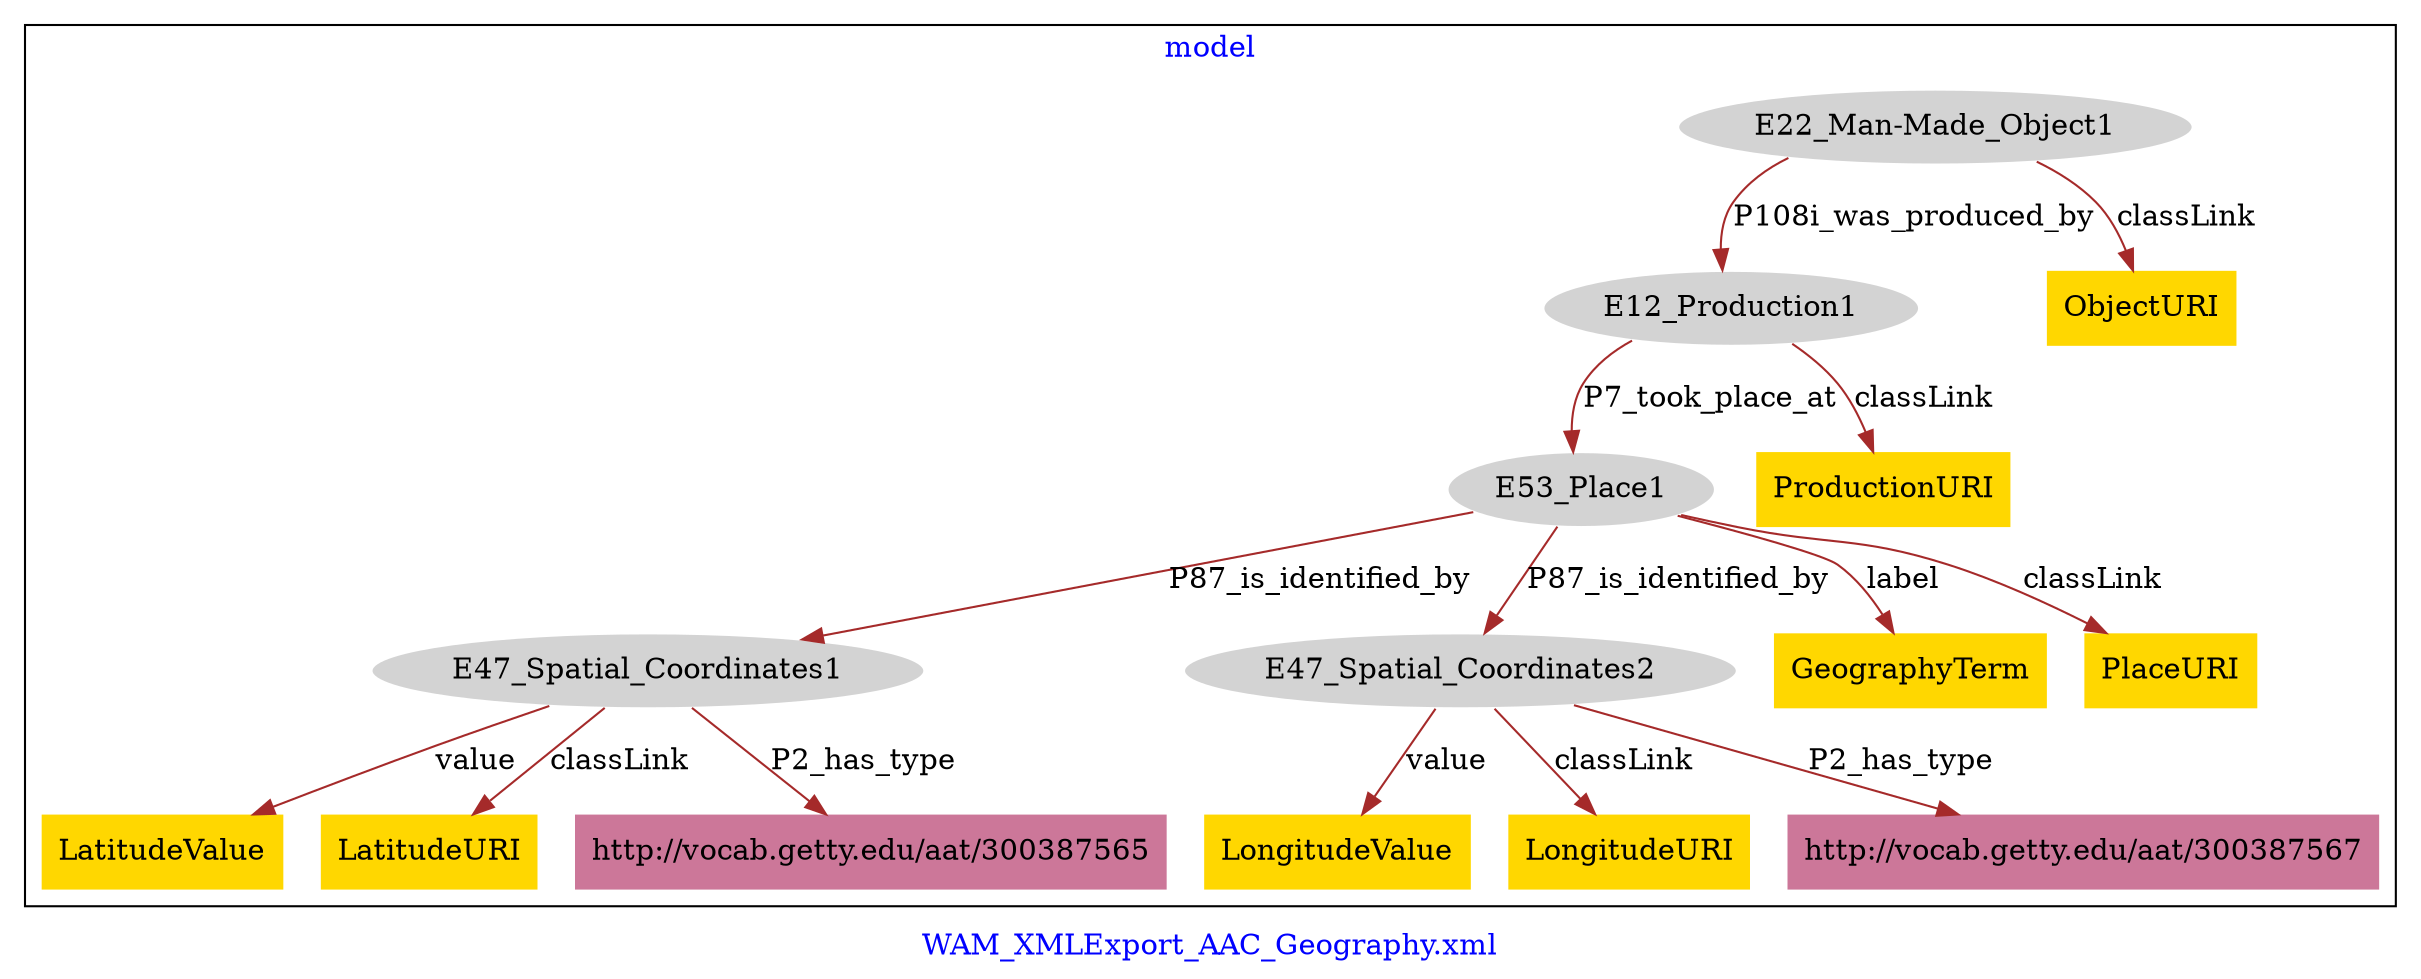 digraph n0 {
fontcolor="blue"
remincross="true"
label="WAM_XMLExport_AAC_Geography.xml"
subgraph cluster {
label="model"
n2[style="filled",color="white",fillcolor="lightgray",label="E12_Production1"];
n3[style="filled",color="white",fillcolor="lightgray",label="E53_Place1"];
n4[style="filled",color="white",fillcolor="lightgray",label="E22_Man-Made_Object1"];
n5[style="filled",color="white",fillcolor="lightgray",label="E47_Spatial_Coordinates1"];
n6[style="filled",color="white",fillcolor="lightgray",label="E47_Spatial_Coordinates2"];
n7[shape="plaintext",style="filled",fillcolor="gold",label="LatitudeValue"];
n8[shape="plaintext",style="filled",fillcolor="gold",label="LongitudeValue"];
n9[shape="plaintext",style="filled",fillcolor="gold",label="GeographyTerm"];
n10[shape="plaintext",style="filled",fillcolor="gold",label="LatitudeURI"];
n11[shape="plaintext",style="filled",fillcolor="gold",label="ProductionURI"];
n12[shape="plaintext",style="filled",fillcolor="gold",label="PlaceURI"];
n13[shape="plaintext",style="filled",fillcolor="gold",label="ObjectURI"];
n14[shape="plaintext",style="filled",fillcolor="gold",label="LongitudeURI"];
n15[shape="plaintext",style="filled",fillcolor="#CC7799",label="http://vocab.getty.edu/aat/300387567"];
n16[shape="plaintext",style="filled",fillcolor="#CC7799",label="http://vocab.getty.edu/aat/300387565"];
}
n2 -> n3[color="brown",fontcolor="black",label="P7_took_place_at"]
n4 -> n2[color="brown",fontcolor="black",label="P108i_was_produced_by"]
n3 -> n5[color="brown",fontcolor="black",label="P87_is_identified_by"]
n3 -> n6[color="brown",fontcolor="black",label="P87_is_identified_by"]
n5 -> n7[color="brown",fontcolor="black",label="value"]
n6 -> n8[color="brown",fontcolor="black",label="value"]
n3 -> n9[color="brown",fontcolor="black",label="label"]
n5 -> n10[color="brown",fontcolor="black",label="classLink"]
n2 -> n11[color="brown",fontcolor="black",label="classLink"]
n3 -> n12[color="brown",fontcolor="black",label="classLink"]
n4 -> n13[color="brown",fontcolor="black",label="classLink"]
n6 -> n14[color="brown",fontcolor="black",label="classLink"]
n6 -> n15[color="brown",fontcolor="black",label="P2_has_type"]
n5 -> n16[color="brown",fontcolor="black",label="P2_has_type"]
}
